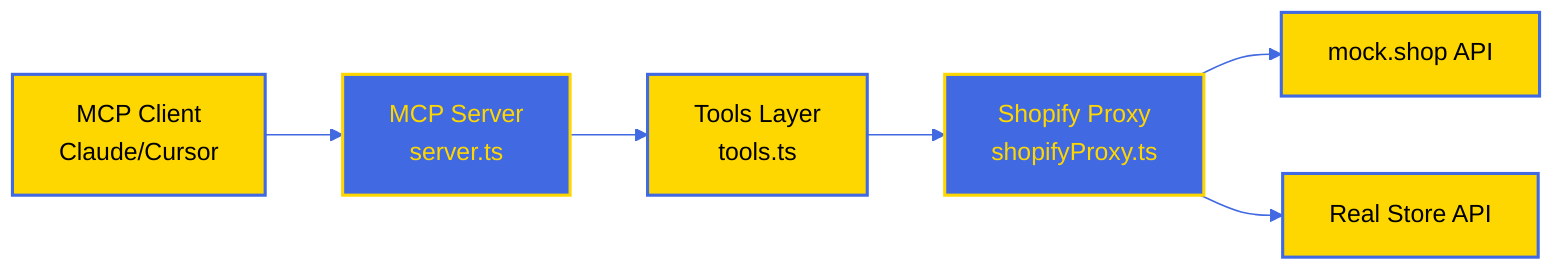 %%{init: {'theme':'dark', 'themeVariables': { 'primaryColor':'#FFD700', 'primaryTextColor':'#000', 'primaryBorderColor':'#4169E1', 'lineColor':'#4169E1', 'secondaryColor':'#4169E1', 'tertiaryColor':'#1E90FF', 'background':'#000000', 'mainBkg':'#FFD700', 'secondBkg':'#4169E1', 'tertiaryBkg':'#1E90FF', 'textColor':'#FFD700', 'labelBoxBkgColor':'#000000', 'labelBoxBorderColor':'#FFD700', 'labelTextColor':'#FFD700', 'actorBkg':'#FFD700', 'actorBorder':'#4169E1', 'actorTextColor':'#000', 'actorLineColor':'#4169E1', 'noteBkgColor':'#FFD700', 'noteTextColor':'#000', 'signalColor':'#FFD700', 'signalTextColor':'#000'}}}%%

graph LR
    Client[MCP Client<br/>Claude/Cursor] --> MCPServer[MCP Server<br/>server.ts]
    MCPServer --> Tools[Tools Layer<br/>tools.ts]
    Tools --> Proxy[Shopify Proxy<br/>shopifyProxy.ts]
    Proxy --> MockShop[mock.shop API]
    Proxy --> RealStore[Real Store API]

    style Client fill:#FFD700,stroke:#4169E1,stroke-width:2px,color:#000
    style MCPServer fill:#4169E1,stroke:#FFD700,stroke-width:2px,color:#FFD700
    style Tools fill:#FFD700,stroke:#4169E1,stroke-width:2px,color:#000
    style Proxy fill:#4169E1,stroke:#FFD700,stroke-width:2px,color:#FFD700
    style MockShop fill:#FFD700,stroke:#4169E1,stroke-width:2px,color:#000
    style RealStore fill:#FFD700,stroke:#4169E1,stroke-width:2px,color:#000